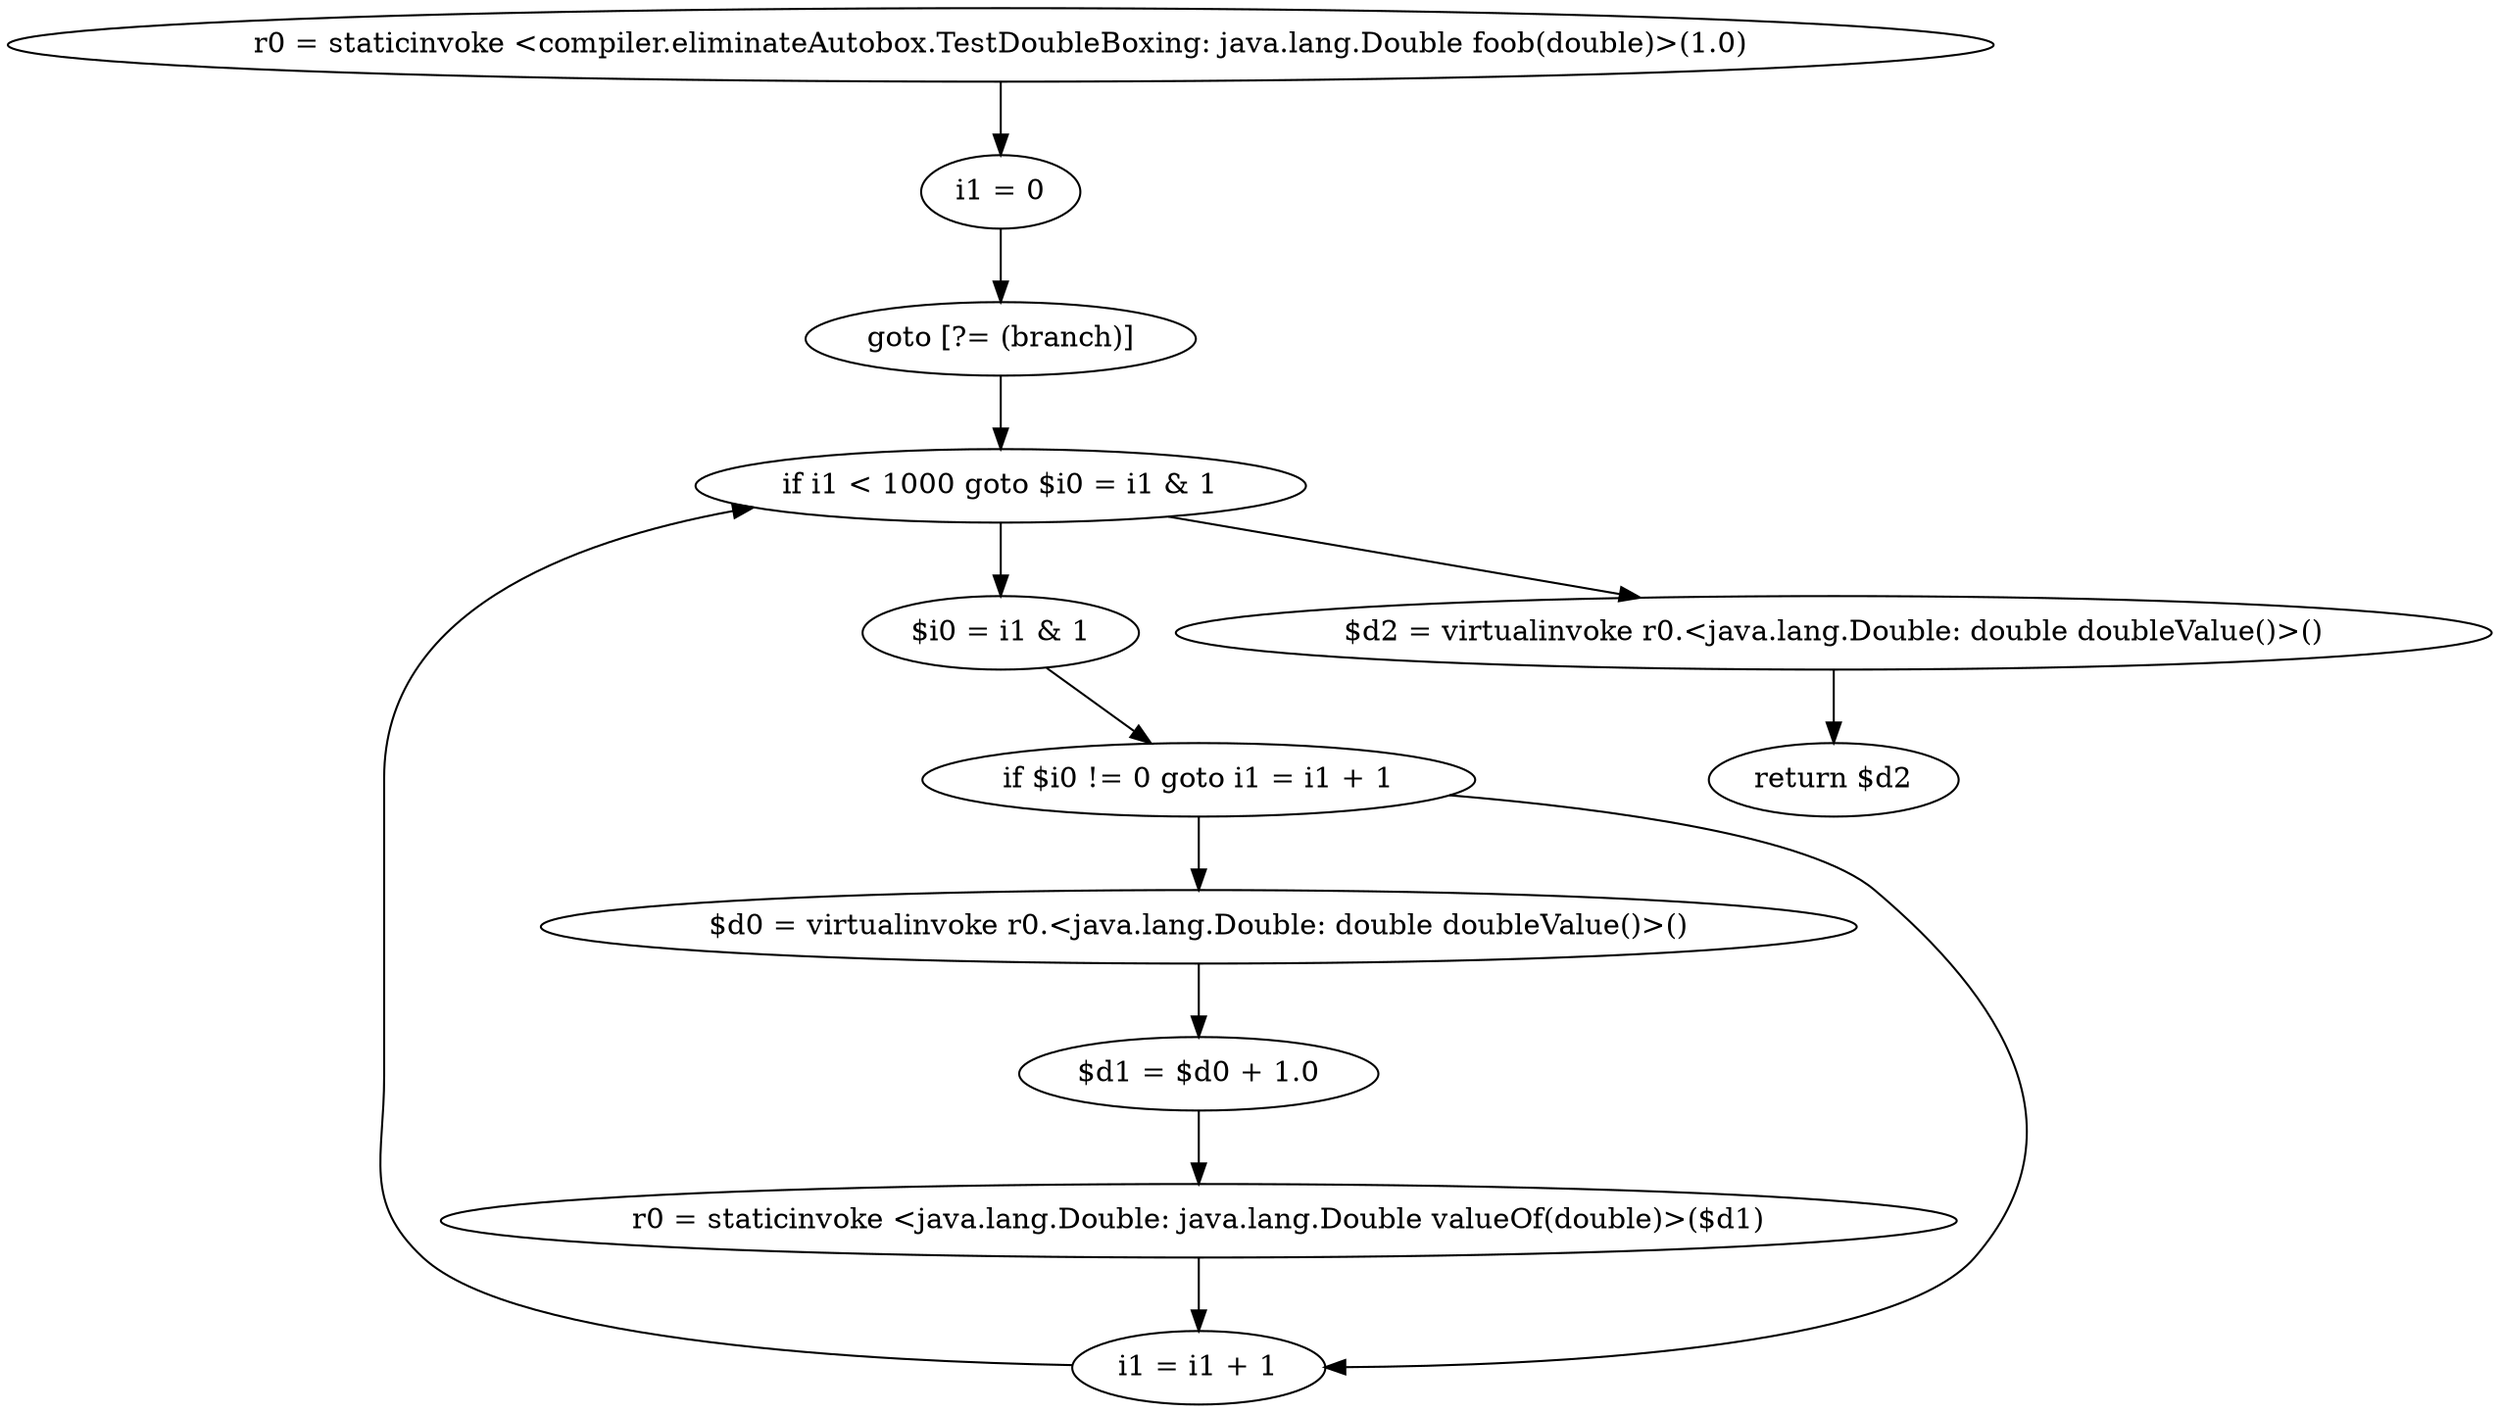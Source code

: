 digraph "unitGraph" {
    "r0 = staticinvoke <compiler.eliminateAutobox.TestDoubleBoxing: java.lang.Double foob(double)>(1.0)"
    "i1 = 0"
    "goto [?= (branch)]"
    "$i0 = i1 & 1"
    "if $i0 != 0 goto i1 = i1 + 1"
    "$d0 = virtualinvoke r0.<java.lang.Double: double doubleValue()>()"
    "$d1 = $d0 + 1.0"
    "r0 = staticinvoke <java.lang.Double: java.lang.Double valueOf(double)>($d1)"
    "i1 = i1 + 1"
    "if i1 < 1000 goto $i0 = i1 & 1"
    "$d2 = virtualinvoke r0.<java.lang.Double: double doubleValue()>()"
    "return $d2"
    "r0 = staticinvoke <compiler.eliminateAutobox.TestDoubleBoxing: java.lang.Double foob(double)>(1.0)"->"i1 = 0";
    "i1 = 0"->"goto [?= (branch)]";
    "goto [?= (branch)]"->"if i1 < 1000 goto $i0 = i1 & 1";
    "$i0 = i1 & 1"->"if $i0 != 0 goto i1 = i1 + 1";
    "if $i0 != 0 goto i1 = i1 + 1"->"$d0 = virtualinvoke r0.<java.lang.Double: double doubleValue()>()";
    "if $i0 != 0 goto i1 = i1 + 1"->"i1 = i1 + 1";
    "$d0 = virtualinvoke r0.<java.lang.Double: double doubleValue()>()"->"$d1 = $d0 + 1.0";
    "$d1 = $d0 + 1.0"->"r0 = staticinvoke <java.lang.Double: java.lang.Double valueOf(double)>($d1)";
    "r0 = staticinvoke <java.lang.Double: java.lang.Double valueOf(double)>($d1)"->"i1 = i1 + 1";
    "i1 = i1 + 1"->"if i1 < 1000 goto $i0 = i1 & 1";
    "if i1 < 1000 goto $i0 = i1 & 1"->"$d2 = virtualinvoke r0.<java.lang.Double: double doubleValue()>()";
    "if i1 < 1000 goto $i0 = i1 & 1"->"$i0 = i1 & 1";
    "$d2 = virtualinvoke r0.<java.lang.Double: double doubleValue()>()"->"return $d2";
}

